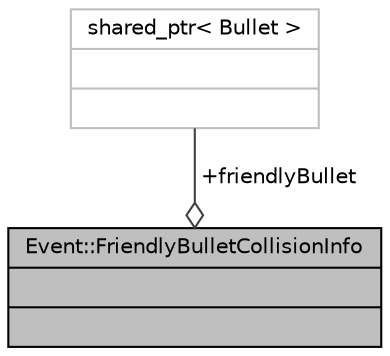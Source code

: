 digraph "Event::FriendlyBulletCollisionInfo"
{
 // INTERACTIVE_SVG=YES
 // LATEX_PDF_SIZE
  bgcolor="transparent";
  edge [fontname="Helvetica",fontsize="10",labelfontname="Helvetica",labelfontsize="10"];
  node [fontname="Helvetica",fontsize="10",shape=record];
  Node1 [label="{Event::FriendlyBulletCollisionInfo\n||}",height=0.2,width=0.4,color="black", fillcolor="grey75", style="filled", fontcolor="black",tooltip=" "];
  Node2 -> Node1 [color="grey25",fontsize="10",style="solid",label=" +friendlyBullet" ,arrowhead="odiamond",fontname="Helvetica"];
  Node2 [label="{shared_ptr\< Bullet \>\n||}",height=0.2,width=0.4,color="grey75",tooltip=" "];
}
